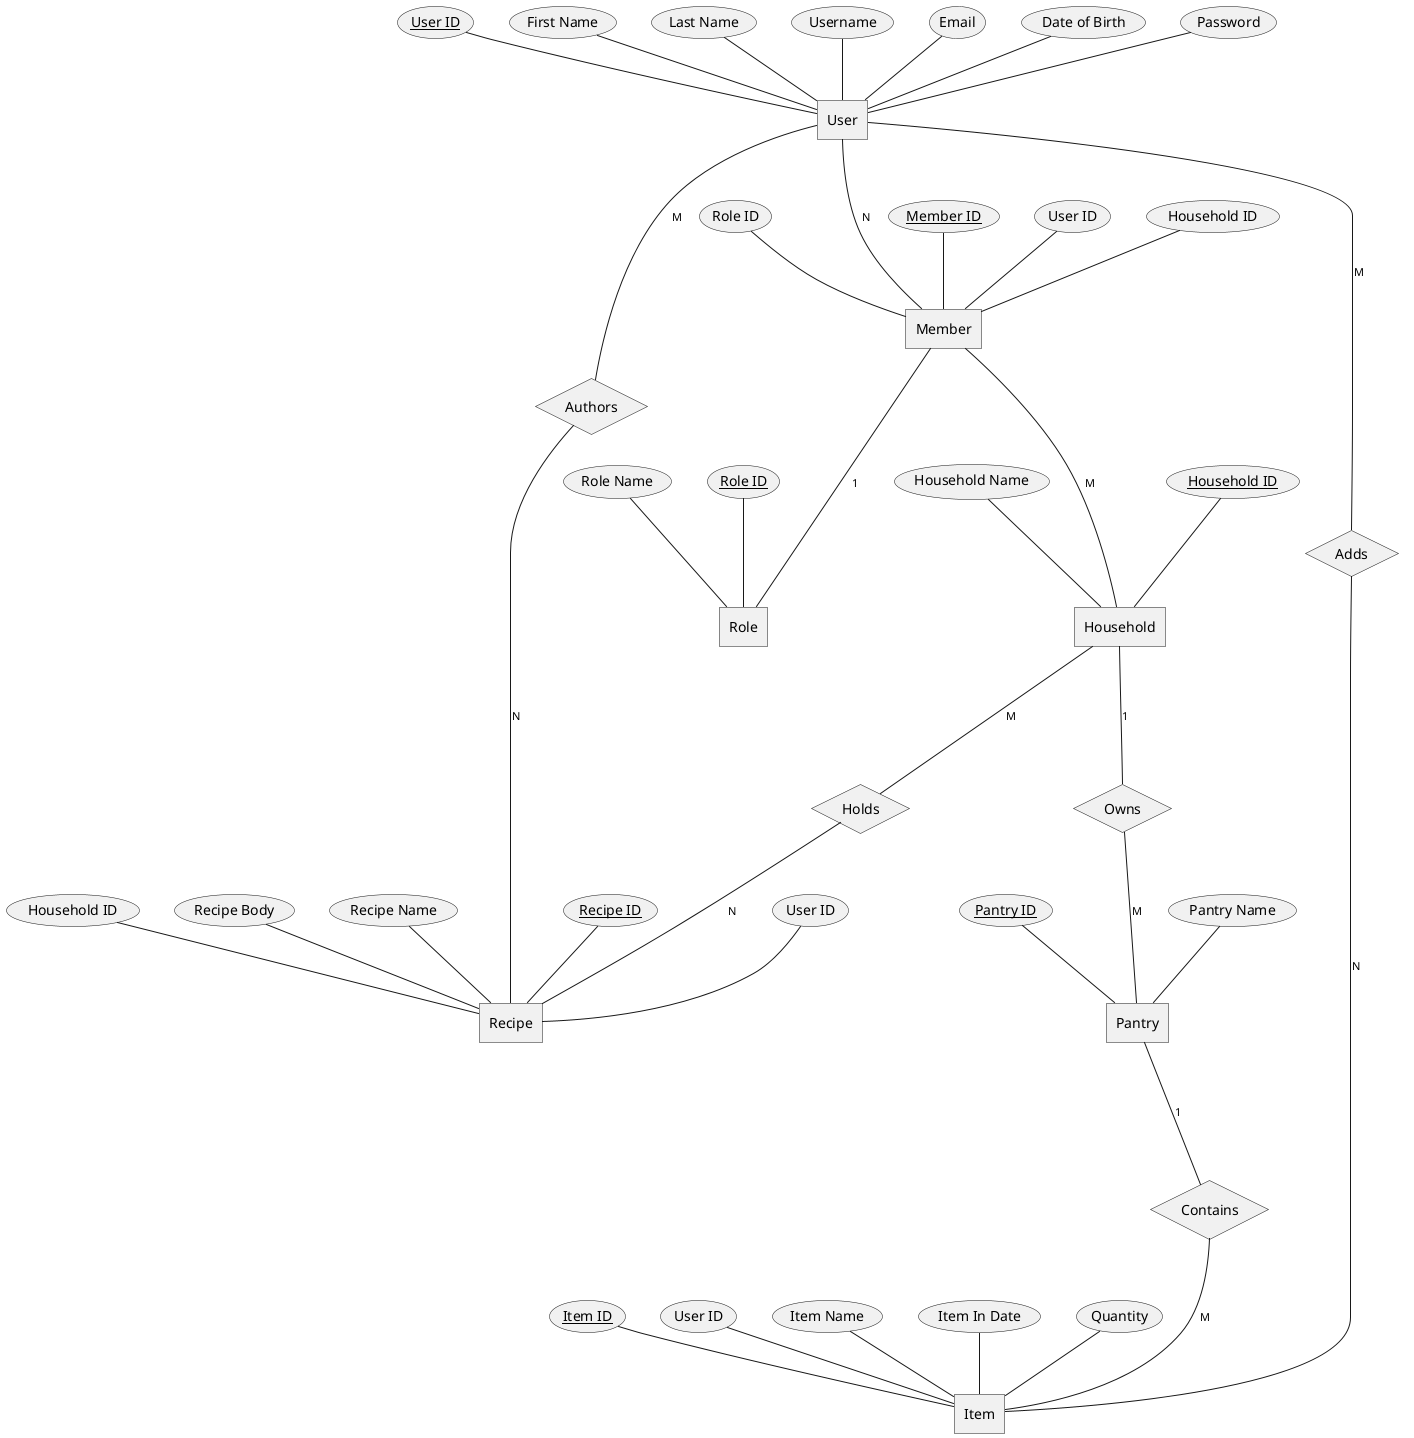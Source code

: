 ' PlantUML ER Diagram
@startuml
@startchen

' Define entities
entity User {
    User ID <<key>>
    First Name
    Last Name
    Username
    Email
    Date of Birth
    Password
}

entity Item {
    Item ID <<key>>
    User ID <<FK>>
    Item Name
    Item In Date
    Quantity
}

entity Role {
    Role ID <<key>>
    Role Name
}

entity Household {
    Household ID <<key>>
    Household Name
}

entity Pantry {
    Pantry ID <<key>>
    Pantry Name
}

entity Recipe {
    Recipe ID <<key>>
    User ID <<FK>>
    Household ID <<FK>>
    Recipe Body
    Recipe Name
}

' Membership -> associative entity (between User and Household)
entity Member {
    Member ID <<key>>
    User ID <<FK>>
    Household ID <<FK>>
    Role ID <<FK>>
}

' Define relationships
relationship Holds {
}

relationship Contains {
}

relationship Owns {
}

relationship Adds {
}

relationship Authors {
}


' Create connections between relationships & entities
' --- User <-> Member <-> Household
User -N- Member
Member -M- Household

' --- Member -> Role
Member -1- Role

' --- Household <-> Pantry <-> Items
Household -1- Owns
Owns -M- Pantry
Pantry -1- Contains
Contains -M- Item

' --- User <-> Recipe (author/creator)
User -M- Authors
Authors -N- Recipe

' --- User <-> Items (ownership)
User -M- Adds
Adds -N- Item

' --- Household <-> Recipe (shared by household)
Household -M- Holds
Holds -N- Recipe

@endchen
@enduml
